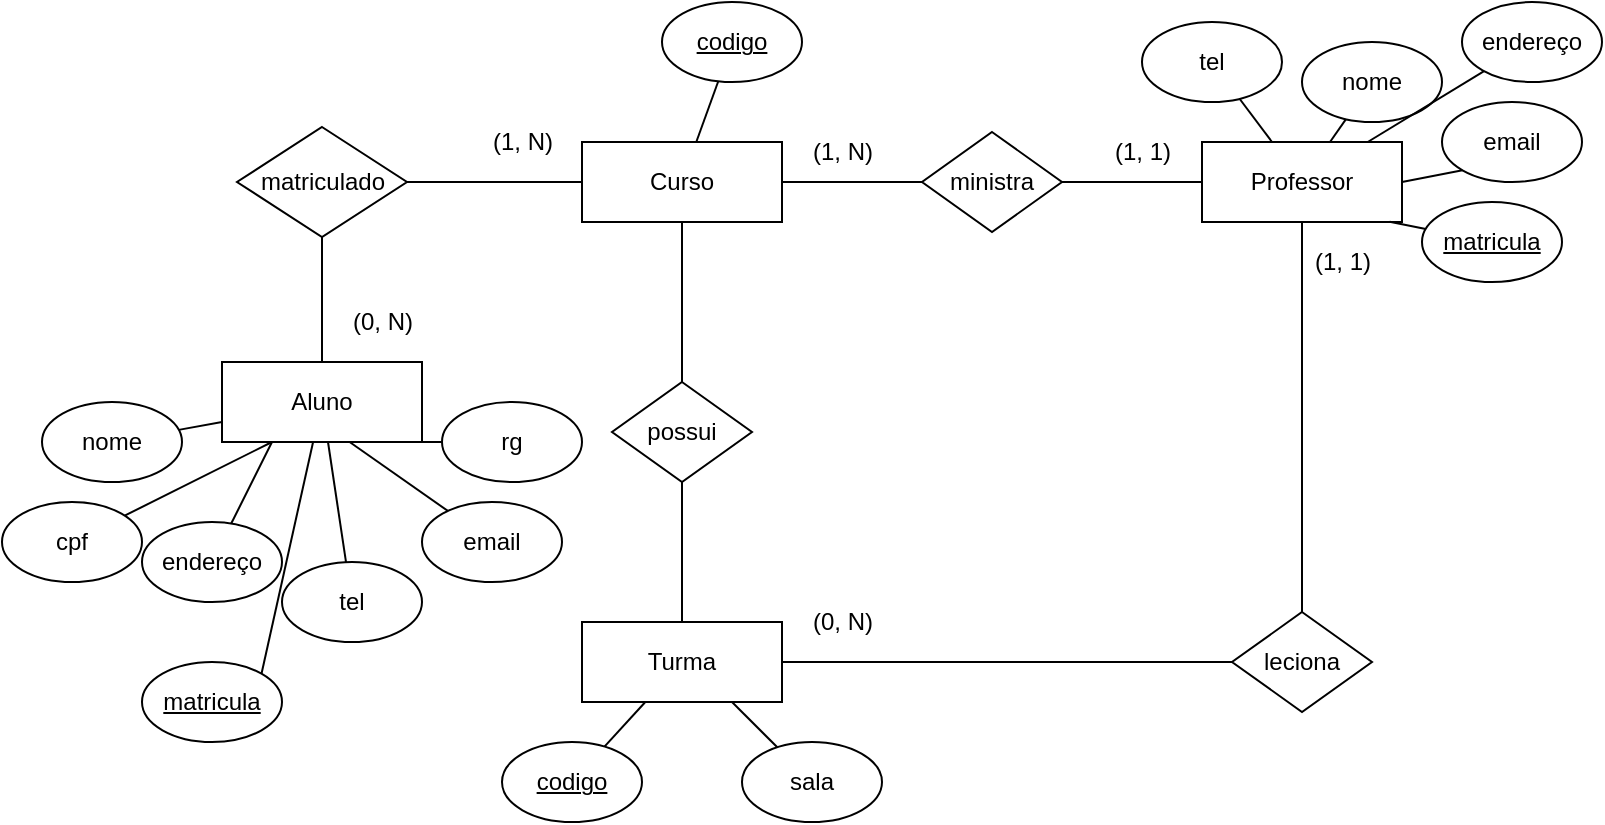 <mxfile version="13.7.4" type="device"><diagram id="-4QU5cI-InaQv_j14EO5" name="Page-1"><mxGraphModel dx="2122" dy="506" grid="1" gridSize="10" guides="1" tooltips="1" connect="1" arrows="1" fold="1" page="1" pageScale="1" pageWidth="827" pageHeight="1169" math="0" shadow="0"><root><mxCell id="0"/><mxCell id="1" parent="0"/><mxCell id="JJMXcB9-yE0k_6xQ-3Tq-1" value="Aluno" style="whiteSpace=wrap;html=1;align=center;" parent="1" vertex="1"><mxGeometry x="-20" y="190" width="100" height="40" as="geometry"/></mxCell><mxCell id="JJMXcB9-yE0k_6xQ-3Tq-2" value="Curso" style="whiteSpace=wrap;html=1;align=center;" parent="1" vertex="1"><mxGeometry x="160" y="80" width="100" height="40" as="geometry"/></mxCell><mxCell id="JJMXcB9-yE0k_6xQ-3Tq-3" value="Professor" style="whiteSpace=wrap;html=1;align=center;" parent="1" vertex="1"><mxGeometry x="470" y="80" width="100" height="40" as="geometry"/></mxCell><mxCell id="JJMXcB9-yE0k_6xQ-3Tq-4" value="Turma" style="whiteSpace=wrap;html=1;align=center;" parent="1" vertex="1"><mxGeometry x="160" y="320" width="100" height="40" as="geometry"/></mxCell><mxCell id="JJMXcB9-yE0k_6xQ-3Tq-6" value="ministra" style="shape=rhombus;perimeter=rhombusPerimeter;whiteSpace=wrap;html=1;align=center;" parent="1" vertex="1"><mxGeometry x="330" y="75" width="70" height="50" as="geometry"/></mxCell><mxCell id="JJMXcB9-yE0k_6xQ-3Tq-7" value="" style="endArrow=none;html=1;rounded=0;entryX=0;entryY=0.5;entryDx=0;entryDy=0;exitX=1;exitY=0.5;exitDx=0;exitDy=0;" parent="1" source="JJMXcB9-yE0k_6xQ-3Tq-6" target="JJMXcB9-yE0k_6xQ-3Tq-3" edge="1"><mxGeometry relative="1" as="geometry"><mxPoint x="210" y="250" as="sourcePoint"/><mxPoint x="370" y="250" as="targetPoint"/></mxGeometry></mxCell><mxCell id="JJMXcB9-yE0k_6xQ-3Tq-8" value="" style="endArrow=none;html=1;rounded=0;entryX=0;entryY=0.5;entryDx=0;entryDy=0;exitX=1;exitY=0.5;exitDx=0;exitDy=0;" parent="1" source="JJMXcB9-yE0k_6xQ-3Tq-2" target="JJMXcB9-yE0k_6xQ-3Tq-6" edge="1"><mxGeometry relative="1" as="geometry"><mxPoint x="390.0" y="35" as="sourcePoint"/><mxPoint x="480" y="60" as="targetPoint"/></mxGeometry></mxCell><mxCell id="JJMXcB9-yE0k_6xQ-3Tq-9" value="possui" style="shape=rhombus;perimeter=rhombusPerimeter;whiteSpace=wrap;html=1;align=center;" parent="1" vertex="1"><mxGeometry x="175" y="200" width="70" height="50" as="geometry"/></mxCell><mxCell id="JJMXcB9-yE0k_6xQ-3Tq-10" value="" style="endArrow=none;html=1;rounded=0;entryX=0.5;entryY=0;entryDx=0;entryDy=0;exitX=0.5;exitY=1;exitDx=0;exitDy=0;" parent="1" source="JJMXcB9-yE0k_6xQ-3Tq-2" target="JJMXcB9-yE0k_6xQ-3Tq-9" edge="1"><mxGeometry relative="1" as="geometry"><mxPoint x="260" y="100" as="sourcePoint"/><mxPoint x="330.0" y="65" as="targetPoint"/></mxGeometry></mxCell><mxCell id="JJMXcB9-yE0k_6xQ-3Tq-11" value="" style="endArrow=none;html=1;rounded=0;entryX=0.5;entryY=0;entryDx=0;entryDy=0;" parent="1" target="JJMXcB9-yE0k_6xQ-3Tq-4" edge="1"><mxGeometry relative="1" as="geometry"><mxPoint x="210" y="250" as="sourcePoint"/><mxPoint x="210" y="200" as="targetPoint"/></mxGeometry></mxCell><mxCell id="JJMXcB9-yE0k_6xQ-3Tq-12" value="leciona" style="shape=rhombus;perimeter=rhombusPerimeter;whiteSpace=wrap;html=1;align=center;" parent="1" vertex="1"><mxGeometry x="485" y="315" width="70" height="50" as="geometry"/></mxCell><mxCell id="JJMXcB9-yE0k_6xQ-3Tq-13" value="" style="endArrow=none;html=1;rounded=0;entryX=0.5;entryY=1;entryDx=0;entryDy=0;exitX=0.5;exitY=0;exitDx=0;exitDy=0;" parent="1" source="JJMXcB9-yE0k_6xQ-3Tq-12" target="JJMXcB9-yE0k_6xQ-3Tq-3" edge="1"><mxGeometry relative="1" as="geometry"><mxPoint x="400.0" y="65" as="sourcePoint"/><mxPoint x="480" y="60" as="targetPoint"/></mxGeometry></mxCell><mxCell id="JJMXcB9-yE0k_6xQ-3Tq-14" value="" style="endArrow=none;html=1;rounded=0;entryX=0;entryY=0.5;entryDx=0;entryDy=0;exitX=1;exitY=0.5;exitDx=0;exitDy=0;" parent="1" source="JJMXcB9-yE0k_6xQ-3Tq-4" target="JJMXcB9-yE0k_6xQ-3Tq-12" edge="1"><mxGeometry relative="1" as="geometry"><mxPoint x="410.0" y="75" as="sourcePoint"/><mxPoint x="490" y="70" as="targetPoint"/></mxGeometry></mxCell><mxCell id="JJMXcB9-yE0k_6xQ-3Tq-15" value="matriculado" style="shape=rhombus;perimeter=rhombusPerimeter;whiteSpace=wrap;html=1;align=center;" parent="1" vertex="1"><mxGeometry x="-12.5" y="72.5" width="85" height="55" as="geometry"/></mxCell><mxCell id="JJMXcB9-yE0k_6xQ-3Tq-17" value="" style="endArrow=none;html=1;rounded=0;entryX=0.5;entryY=0;entryDx=0;entryDy=0;" parent="1" source="JJMXcB9-yE0k_6xQ-3Tq-15" target="JJMXcB9-yE0k_6xQ-3Tq-1" edge="1"><mxGeometry relative="1" as="geometry"><mxPoint x="210" y="120" as="sourcePoint"/><mxPoint x="210" y="200" as="targetPoint"/></mxGeometry></mxCell><mxCell id="JJMXcB9-yE0k_6xQ-3Tq-18" value="" style="endArrow=none;html=1;rounded=0;exitX=1;exitY=0.5;exitDx=0;exitDy=0;" parent="1" source="JJMXcB9-yE0k_6xQ-3Tq-15" target="JJMXcB9-yE0k_6xQ-3Tq-2" edge="1"><mxGeometry relative="1" as="geometry"><mxPoint x="30" y="125" as="sourcePoint"/><mxPoint x="30" y="190" as="targetPoint"/></mxGeometry></mxCell><mxCell id="-y5u8BEWTtJqbP7qI-8y-1" value="nome" style="ellipse;whiteSpace=wrap;html=1;align=center;" vertex="1" parent="1"><mxGeometry x="-110" y="210" width="70" height="40" as="geometry"/></mxCell><mxCell id="-y5u8BEWTtJqbP7qI-8y-2" value="endereço" style="ellipse;whiteSpace=wrap;html=1;align=center;" vertex="1" parent="1"><mxGeometry x="-60" y="270" width="70" height="40" as="geometry"/></mxCell><mxCell id="-y5u8BEWTtJqbP7qI-8y-3" value="email" style="ellipse;whiteSpace=wrap;html=1;align=center;" vertex="1" parent="1"><mxGeometry x="80" y="260" width="70" height="40" as="geometry"/></mxCell><mxCell id="-y5u8BEWTtJqbP7qI-8y-4" value="cpf" style="ellipse;whiteSpace=wrap;html=1;align=center;" vertex="1" parent="1"><mxGeometry x="-130" y="260" width="70" height="40" as="geometry"/></mxCell><mxCell id="-y5u8BEWTtJqbP7qI-8y-5" value="rg" style="ellipse;whiteSpace=wrap;html=1;align=center;" vertex="1" parent="1"><mxGeometry x="90" y="210" width="70" height="40" as="geometry"/></mxCell><mxCell id="-y5u8BEWTtJqbP7qI-8y-6" value="matricula" style="ellipse;whiteSpace=wrap;html=1;align=center;fontStyle=4" vertex="1" parent="1"><mxGeometry x="-60" y="340" width="70" height="40" as="geometry"/></mxCell><mxCell id="-y5u8BEWTtJqbP7qI-8y-7" value="tel" style="ellipse;whiteSpace=wrap;html=1;align=center;" vertex="1" parent="1"><mxGeometry x="10" y="290" width="70" height="40" as="geometry"/></mxCell><mxCell id="-y5u8BEWTtJqbP7qI-8y-8" value="" style="endArrow=none;html=1;rounded=0;exitX=0;exitY=0.75;exitDx=0;exitDy=0;" edge="1" parent="1" source="JJMXcB9-yE0k_6xQ-3Tq-1" target="-y5u8BEWTtJqbP7qI-8y-1"><mxGeometry relative="1" as="geometry"><mxPoint x="210" y="250" as="sourcePoint"/><mxPoint x="210" y="320" as="targetPoint"/></mxGeometry></mxCell><mxCell id="-y5u8BEWTtJqbP7qI-8y-9" value="" style="endArrow=none;html=1;rounded=0;entryX=1;entryY=0;entryDx=0;entryDy=0;" edge="1" parent="1" source="JJMXcB9-yE0k_6xQ-3Tq-1" target="-y5u8BEWTtJqbP7qI-8y-6"><mxGeometry relative="1" as="geometry"><mxPoint x="220" y="260" as="sourcePoint"/><mxPoint x="220" y="330" as="targetPoint"/></mxGeometry></mxCell><mxCell id="-y5u8BEWTtJqbP7qI-8y-10" value="" style="endArrow=none;html=1;rounded=0;" edge="1" parent="1" target="-y5u8BEWTtJqbP7qI-8y-3"><mxGeometry relative="1" as="geometry"><mxPoint x="43.804" y="230" as="sourcePoint"/><mxPoint x="54.749" y="245.858" as="targetPoint"/></mxGeometry></mxCell><mxCell id="-y5u8BEWTtJqbP7qI-8y-11" value="" style="endArrow=none;html=1;rounded=0;" edge="1" parent="1" source="JJMXcB9-yE0k_6xQ-3Tq-1" target="-y5u8BEWTtJqbP7qI-8y-7"><mxGeometry relative="1" as="geometry"><mxPoint x="53.804" y="240" as="sourcePoint"/><mxPoint x="64.749" y="255.858" as="targetPoint"/></mxGeometry></mxCell><mxCell id="-y5u8BEWTtJqbP7qI-8y-12" value="" style="endArrow=none;html=1;rounded=0;exitX=0.25;exitY=1;exitDx=0;exitDy=0;" edge="1" parent="1" source="JJMXcB9-yE0k_6xQ-3Tq-1" target="-y5u8BEWTtJqbP7qI-8y-2"><mxGeometry relative="1" as="geometry"><mxPoint x="63.804" y="250" as="sourcePoint"/><mxPoint x="74.749" y="265.858" as="targetPoint"/></mxGeometry></mxCell><mxCell id="-y5u8BEWTtJqbP7qI-8y-13" value="" style="endArrow=none;html=1;rounded=0;exitX=0.25;exitY=1;exitDx=0;exitDy=0;" edge="1" parent="1" source="JJMXcB9-yE0k_6xQ-3Tq-1" target="-y5u8BEWTtJqbP7qI-8y-4"><mxGeometry relative="1" as="geometry"><mxPoint x="73.804" y="260" as="sourcePoint"/><mxPoint x="84.749" y="275.858" as="targetPoint"/></mxGeometry></mxCell><mxCell id="-y5u8BEWTtJqbP7qI-8y-14" value="" style="endArrow=none;html=1;rounded=0;exitX=0.75;exitY=1;exitDx=0;exitDy=0;" edge="1" parent="1" source="JJMXcB9-yE0k_6xQ-3Tq-1" target="-y5u8BEWTtJqbP7qI-8y-5"><mxGeometry relative="1" as="geometry"><mxPoint x="83.804" y="270" as="sourcePoint"/><mxPoint x="94.749" y="285.858" as="targetPoint"/></mxGeometry></mxCell><mxCell id="-y5u8BEWTtJqbP7qI-8y-15" value="codigo" style="ellipse;whiteSpace=wrap;html=1;align=center;fontStyle=4" vertex="1" parent="1"><mxGeometry x="200" y="10" width="70" height="40" as="geometry"/></mxCell><mxCell id="-y5u8BEWTtJqbP7qI-8y-16" value="" style="endArrow=none;html=1;rounded=0;" edge="1" parent="1" source="-y5u8BEWTtJqbP7qI-8y-15" target="JJMXcB9-yE0k_6xQ-3Tq-2"><mxGeometry relative="1" as="geometry"><mxPoint x="72.5" y="100" as="sourcePoint"/><mxPoint x="160" y="100" as="targetPoint"/></mxGeometry></mxCell><mxCell id="-y5u8BEWTtJqbP7qI-8y-17" value="nome" style="ellipse;whiteSpace=wrap;html=1;align=center;" vertex="1" parent="1"><mxGeometry x="520" y="30" width="70" height="40" as="geometry"/></mxCell><mxCell id="-y5u8BEWTtJqbP7qI-8y-18" value="endereço" style="ellipse;whiteSpace=wrap;html=1;align=center;" vertex="1" parent="1"><mxGeometry x="600" y="10" width="70" height="40" as="geometry"/></mxCell><mxCell id="-y5u8BEWTtJqbP7qI-8y-19" value="email" style="ellipse;whiteSpace=wrap;html=1;align=center;" vertex="1" parent="1"><mxGeometry x="590" y="60" width="70" height="40" as="geometry"/></mxCell><mxCell id="-y5u8BEWTtJqbP7qI-8y-20" value="matricula" style="ellipse;whiteSpace=wrap;html=1;align=center;fontStyle=4" vertex="1" parent="1"><mxGeometry x="580" y="110" width="70" height="40" as="geometry"/></mxCell><mxCell id="-y5u8BEWTtJqbP7qI-8y-21" value="tel" style="ellipse;whiteSpace=wrap;html=1;align=center;" vertex="1" parent="1"><mxGeometry x="440" y="20" width="70" height="40" as="geometry"/></mxCell><mxCell id="-y5u8BEWTtJqbP7qI-8y-22" value="" style="endArrow=none;html=1;rounded=0;" edge="1" parent="1" source="-y5u8BEWTtJqbP7qI-8y-21" target="JJMXcB9-yE0k_6xQ-3Tq-3"><mxGeometry relative="1" as="geometry"><mxPoint x="400" y="100" as="sourcePoint"/><mxPoint x="470" y="100" as="targetPoint"/></mxGeometry></mxCell><mxCell id="-y5u8BEWTtJqbP7qI-8y-23" value="" style="endArrow=none;html=1;rounded=0;" edge="1" parent="1" source="-y5u8BEWTtJqbP7qI-8y-17" target="JJMXcB9-yE0k_6xQ-3Tq-3"><mxGeometry relative="1" as="geometry"><mxPoint x="410" y="110" as="sourcePoint"/><mxPoint x="480" y="110" as="targetPoint"/></mxGeometry></mxCell><mxCell id="-y5u8BEWTtJqbP7qI-8y-24" value="" style="endArrow=none;html=1;rounded=0;entryX=1;entryY=0.5;entryDx=0;entryDy=0;exitX=0;exitY=1;exitDx=0;exitDy=0;" edge="1" parent="1" source="-y5u8BEWTtJqbP7qI-8y-19" target="JJMXcB9-yE0k_6xQ-3Tq-3"><mxGeometry relative="1" as="geometry"><mxPoint x="420" y="120" as="sourcePoint"/><mxPoint x="490" y="120" as="targetPoint"/></mxGeometry></mxCell><mxCell id="-y5u8BEWTtJqbP7qI-8y-25" value="" style="endArrow=none;html=1;rounded=0;exitX=0.938;exitY=0.996;exitDx=0;exitDy=0;exitPerimeter=0;" edge="1" parent="1" source="JJMXcB9-yE0k_6xQ-3Tq-3" target="-y5u8BEWTtJqbP7qI-8y-20"><mxGeometry relative="1" as="geometry"><mxPoint x="430" y="130" as="sourcePoint"/><mxPoint x="500" y="130" as="targetPoint"/></mxGeometry></mxCell><mxCell id="-y5u8BEWTtJqbP7qI-8y-26" value="" style="endArrow=none;html=1;rounded=0;" edge="1" parent="1" source="JJMXcB9-yE0k_6xQ-3Tq-3" target="-y5u8BEWTtJqbP7qI-8y-18"><mxGeometry relative="1" as="geometry"><mxPoint x="440" y="140" as="sourcePoint"/><mxPoint x="510" y="140" as="targetPoint"/></mxGeometry></mxCell><mxCell id="-y5u8BEWTtJqbP7qI-8y-28" value="codigo" style="ellipse;whiteSpace=wrap;html=1;align=center;fontStyle=4" vertex="1" parent="1"><mxGeometry x="120" y="380" width="70" height="40" as="geometry"/></mxCell><mxCell id="-y5u8BEWTtJqbP7qI-8y-29" value="" style="endArrow=none;html=1;rounded=0;" edge="1" parent="1" source="JJMXcB9-yE0k_6xQ-3Tq-4" target="-y5u8BEWTtJqbP7qI-8y-28"><mxGeometry relative="1" as="geometry"><mxPoint x="494.615" y="49.23" as="sourcePoint"/><mxPoint x="510" y="80" as="targetPoint"/></mxGeometry></mxCell><mxCell id="-y5u8BEWTtJqbP7qI-8y-30" value="(1, N)" style="text;html=1;align=center;verticalAlign=middle;resizable=0;points=[];autosize=1;" vertex="1" parent="1"><mxGeometry x="110" y="70" width="40" height="20" as="geometry"/></mxCell><mxCell id="-y5u8BEWTtJqbP7qI-8y-31" value="(0, N)" style="text;html=1;align=center;verticalAlign=middle;resizable=0;points=[];autosize=1;" vertex="1" parent="1"><mxGeometry x="40" y="160" width="40" height="20" as="geometry"/></mxCell><mxCell id="-y5u8BEWTtJqbP7qI-8y-32" value="(1, 1)" style="text;html=1;align=center;verticalAlign=middle;resizable=0;points=[];autosize=1;" vertex="1" parent="1"><mxGeometry x="420" y="75" width="40" height="20" as="geometry"/></mxCell><mxCell id="-y5u8BEWTtJqbP7qI-8y-33" value="(1, N)" style="text;html=1;align=center;verticalAlign=middle;resizable=0;points=[];autosize=1;" vertex="1" parent="1"><mxGeometry x="270" y="75" width="40" height="20" as="geometry"/></mxCell><mxCell id="-y5u8BEWTtJqbP7qI-8y-34" value="(1, 1)" style="text;html=1;align=center;verticalAlign=middle;resizable=0;points=[];autosize=1;" vertex="1" parent="1"><mxGeometry x="520" y="130" width="40" height="20" as="geometry"/></mxCell><mxCell id="-y5u8BEWTtJqbP7qI-8y-35" value="(0, N)" style="text;html=1;align=center;verticalAlign=middle;resizable=0;points=[];autosize=1;" vertex="1" parent="1"><mxGeometry x="270" y="310" width="40" height="20" as="geometry"/></mxCell><mxCell id="-y5u8BEWTtJqbP7qI-8y-36" value="sala" style="ellipse;whiteSpace=wrap;html=1;align=center;" vertex="1" parent="1"><mxGeometry x="240" y="380" width="70" height="40" as="geometry"/></mxCell><mxCell id="-y5u8BEWTtJqbP7qI-8y-37" value="" style="endArrow=none;html=1;rounded=0;exitX=0.75;exitY=1;exitDx=0;exitDy=0;" edge="1" parent="1" source="JJMXcB9-yE0k_6xQ-3Tq-4" target="-y5u8BEWTtJqbP7qI-8y-36"><mxGeometry relative="1" as="geometry"><mxPoint x="191.667" y="360.0" as="sourcePoint"/><mxPoint x="171.24" y="382.283" as="targetPoint"/></mxGeometry></mxCell></root></mxGraphModel></diagram></mxfile>